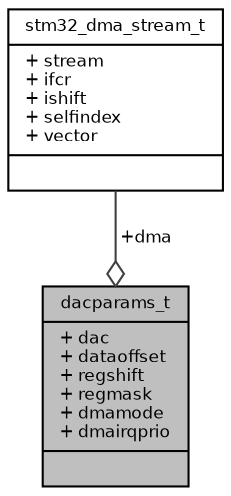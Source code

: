 digraph "dacparams_t"
{
  bgcolor="transparent";
  edge [fontname="Helvetica",fontsize="8",labelfontname="Helvetica",labelfontsize="8"];
  node [fontname="Helvetica",fontsize="8",shape=record];
  Node1 [label="{dacparams_t\n|+ dac\l+ dataoffset\l+ regshift\l+ regmask\l+ dmamode\l+ dmairqprio\l|}",height=0.2,width=0.4,color="black", fillcolor="grey75", style="filled", fontcolor="black"];
  Node2 -> Node1 [color="grey25",fontsize="8",style="solid",label=" +dma" ,arrowhead="odiamond",fontname="Helvetica"];
  Node2 [label="{stm32_dma_stream_t\n|+ stream\l+ ifcr\l+ ishift\l+ selfindex\l+ vector\l|}",height=0.2,width=0.4,color="black",URL="$structstm32__dma__stream__t.html",tooltip="STM32 DMA stream descriptor structure. "];
}
